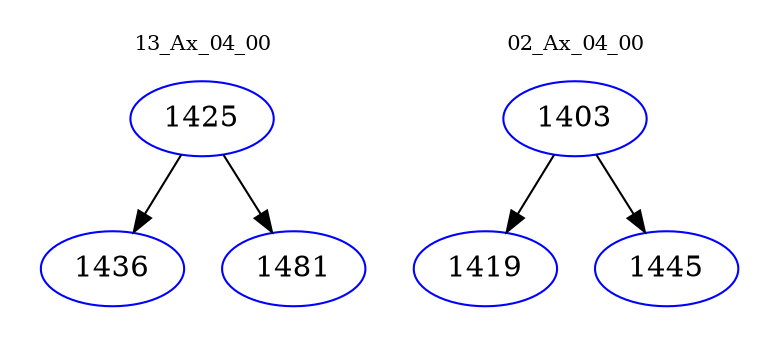 digraph{
subgraph cluster_0 {
color = white
label = "13_Ax_04_00";
fontsize=10;
T0_1425 [label="1425", color="blue"]
T0_1425 -> T0_1436 [color="black"]
T0_1436 [label="1436", color="blue"]
T0_1425 -> T0_1481 [color="black"]
T0_1481 [label="1481", color="blue"]
}
subgraph cluster_1 {
color = white
label = "02_Ax_04_00";
fontsize=10;
T1_1403 [label="1403", color="blue"]
T1_1403 -> T1_1419 [color="black"]
T1_1419 [label="1419", color="blue"]
T1_1403 -> T1_1445 [color="black"]
T1_1445 [label="1445", color="blue"]
}
}
